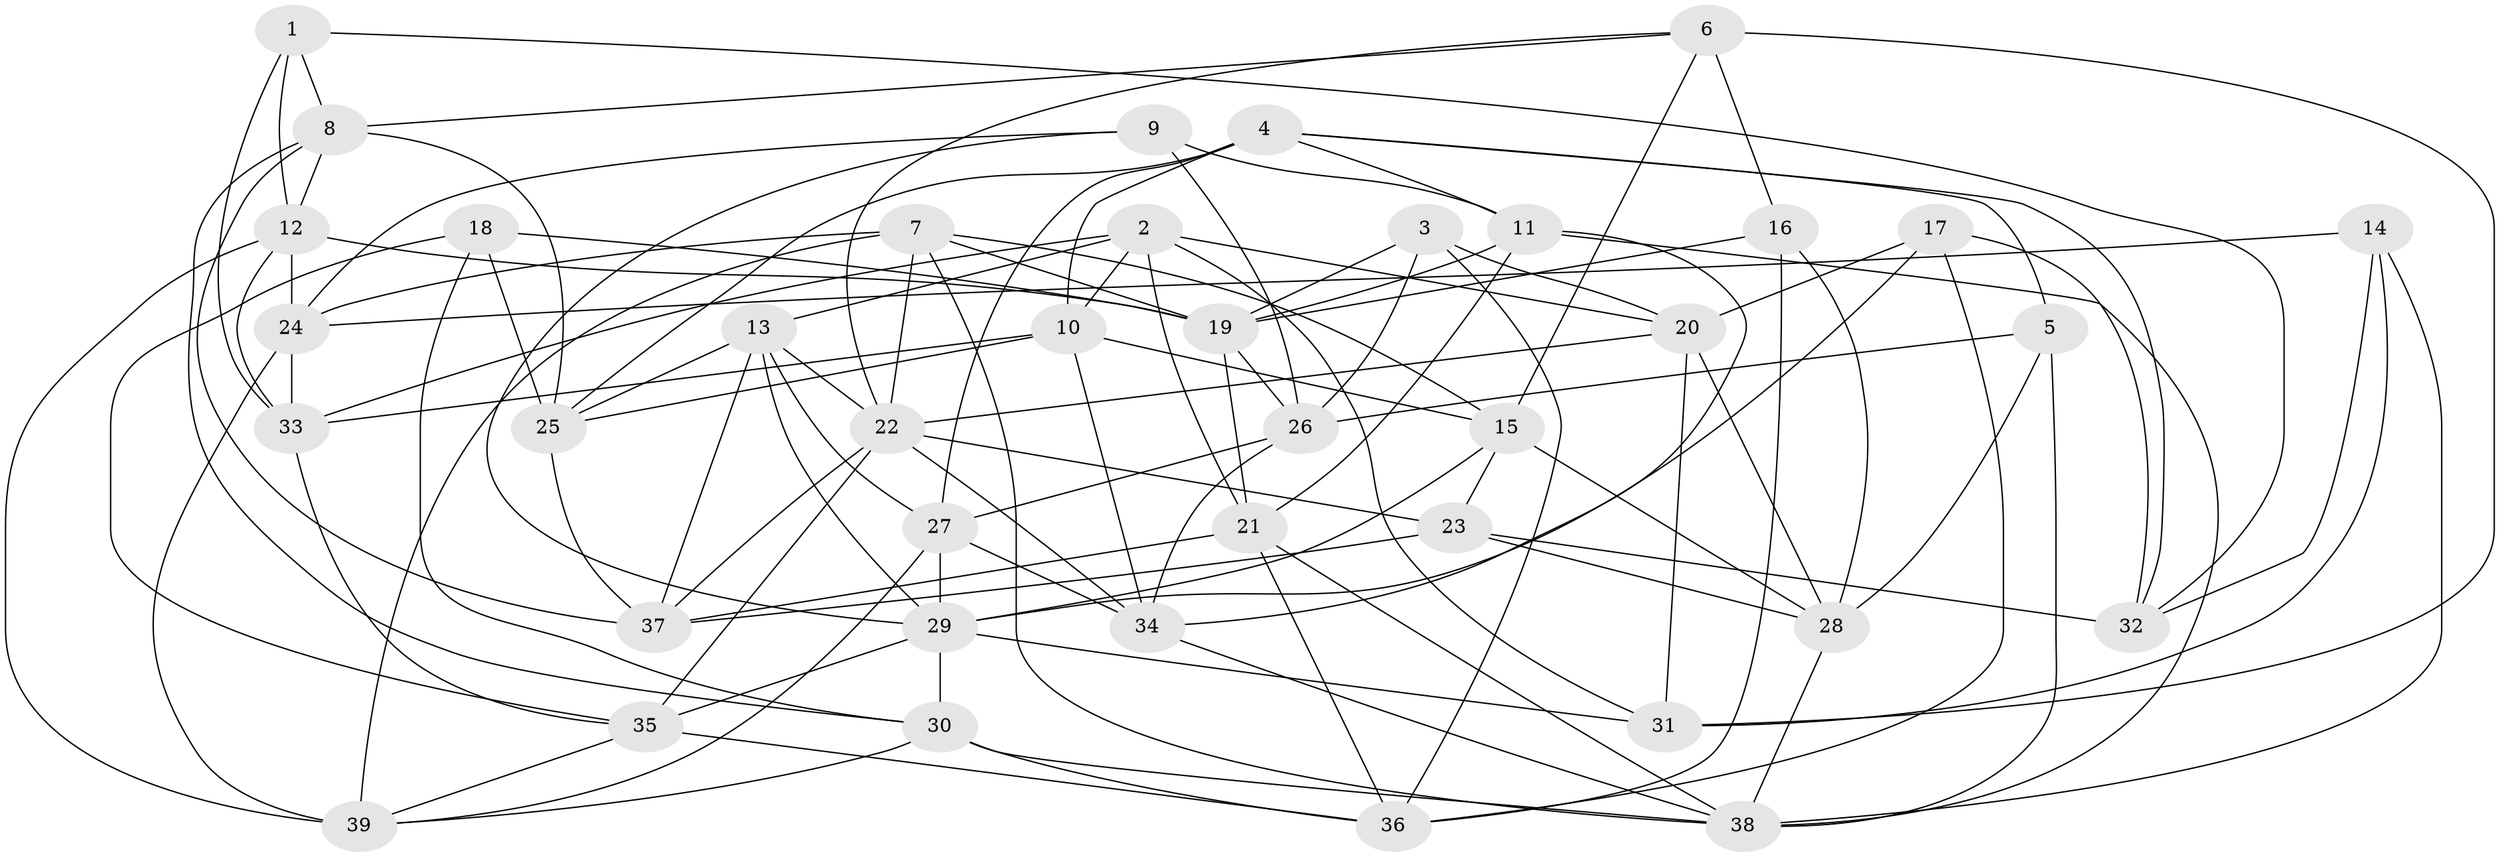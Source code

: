 // original degree distribution, {4: 1.0}
// Generated by graph-tools (version 1.1) at 2025/50/03/09/25 03:50:48]
// undirected, 39 vertices, 111 edges
graph export_dot {
graph [start="1"]
  node [color=gray90,style=filled];
  1;
  2;
  3;
  4;
  5;
  6;
  7;
  8;
  9;
  10;
  11;
  12;
  13;
  14;
  15;
  16;
  17;
  18;
  19;
  20;
  21;
  22;
  23;
  24;
  25;
  26;
  27;
  28;
  29;
  30;
  31;
  32;
  33;
  34;
  35;
  36;
  37;
  38;
  39;
  1 -- 8 [weight=1.0];
  1 -- 12 [weight=1.0];
  1 -- 32 [weight=1.0];
  1 -- 33 [weight=1.0];
  2 -- 10 [weight=1.0];
  2 -- 13 [weight=1.0];
  2 -- 20 [weight=1.0];
  2 -- 21 [weight=1.0];
  2 -- 31 [weight=1.0];
  2 -- 33 [weight=1.0];
  3 -- 19 [weight=1.0];
  3 -- 20 [weight=1.0];
  3 -- 26 [weight=1.0];
  3 -- 36 [weight=1.0];
  4 -- 5 [weight=1.0];
  4 -- 10 [weight=1.0];
  4 -- 11 [weight=1.0];
  4 -- 25 [weight=1.0];
  4 -- 27 [weight=1.0];
  4 -- 32 [weight=1.0];
  5 -- 26 [weight=1.0];
  5 -- 28 [weight=1.0];
  5 -- 38 [weight=1.0];
  6 -- 8 [weight=1.0];
  6 -- 15 [weight=1.0];
  6 -- 16 [weight=1.0];
  6 -- 22 [weight=1.0];
  6 -- 31 [weight=2.0];
  7 -- 15 [weight=1.0];
  7 -- 19 [weight=1.0];
  7 -- 22 [weight=1.0];
  7 -- 24 [weight=1.0];
  7 -- 38 [weight=1.0];
  7 -- 39 [weight=1.0];
  8 -- 12 [weight=1.0];
  8 -- 25 [weight=1.0];
  8 -- 30 [weight=1.0];
  8 -- 37 [weight=1.0];
  9 -- 11 [weight=1.0];
  9 -- 24 [weight=1.0];
  9 -- 26 [weight=1.0];
  9 -- 29 [weight=1.0];
  10 -- 15 [weight=1.0];
  10 -- 25 [weight=1.0];
  10 -- 33 [weight=1.0];
  10 -- 34 [weight=1.0];
  11 -- 19 [weight=1.0];
  11 -- 21 [weight=1.0];
  11 -- 34 [weight=1.0];
  11 -- 38 [weight=1.0];
  12 -- 19 [weight=1.0];
  12 -- 24 [weight=1.0];
  12 -- 33 [weight=1.0];
  12 -- 39 [weight=1.0];
  13 -- 22 [weight=1.0];
  13 -- 25 [weight=1.0];
  13 -- 27 [weight=1.0];
  13 -- 29 [weight=1.0];
  13 -- 37 [weight=1.0];
  14 -- 24 [weight=1.0];
  14 -- 31 [weight=1.0];
  14 -- 32 [weight=1.0];
  14 -- 38 [weight=1.0];
  15 -- 23 [weight=1.0];
  15 -- 28 [weight=1.0];
  15 -- 29 [weight=1.0];
  16 -- 19 [weight=1.0];
  16 -- 28 [weight=1.0];
  16 -- 36 [weight=1.0];
  17 -- 20 [weight=1.0];
  17 -- 29 [weight=1.0];
  17 -- 32 [weight=1.0];
  17 -- 36 [weight=1.0];
  18 -- 19 [weight=1.0];
  18 -- 25 [weight=1.0];
  18 -- 30 [weight=1.0];
  18 -- 35 [weight=1.0];
  19 -- 21 [weight=1.0];
  19 -- 26 [weight=1.0];
  20 -- 22 [weight=1.0];
  20 -- 28 [weight=1.0];
  20 -- 31 [weight=1.0];
  21 -- 36 [weight=1.0];
  21 -- 37 [weight=1.0];
  21 -- 38 [weight=1.0];
  22 -- 23 [weight=1.0];
  22 -- 34 [weight=1.0];
  22 -- 35 [weight=1.0];
  22 -- 37 [weight=1.0];
  23 -- 28 [weight=1.0];
  23 -- 32 [weight=2.0];
  23 -- 37 [weight=1.0];
  24 -- 33 [weight=1.0];
  24 -- 39 [weight=1.0];
  25 -- 37 [weight=1.0];
  26 -- 27 [weight=1.0];
  26 -- 34 [weight=1.0];
  27 -- 29 [weight=1.0];
  27 -- 34 [weight=1.0];
  27 -- 39 [weight=1.0];
  28 -- 38 [weight=1.0];
  29 -- 30 [weight=1.0];
  29 -- 31 [weight=1.0];
  29 -- 35 [weight=1.0];
  30 -- 36 [weight=1.0];
  30 -- 38 [weight=1.0];
  30 -- 39 [weight=1.0];
  33 -- 35 [weight=1.0];
  34 -- 38 [weight=1.0];
  35 -- 36 [weight=1.0];
  35 -- 39 [weight=1.0];
}
